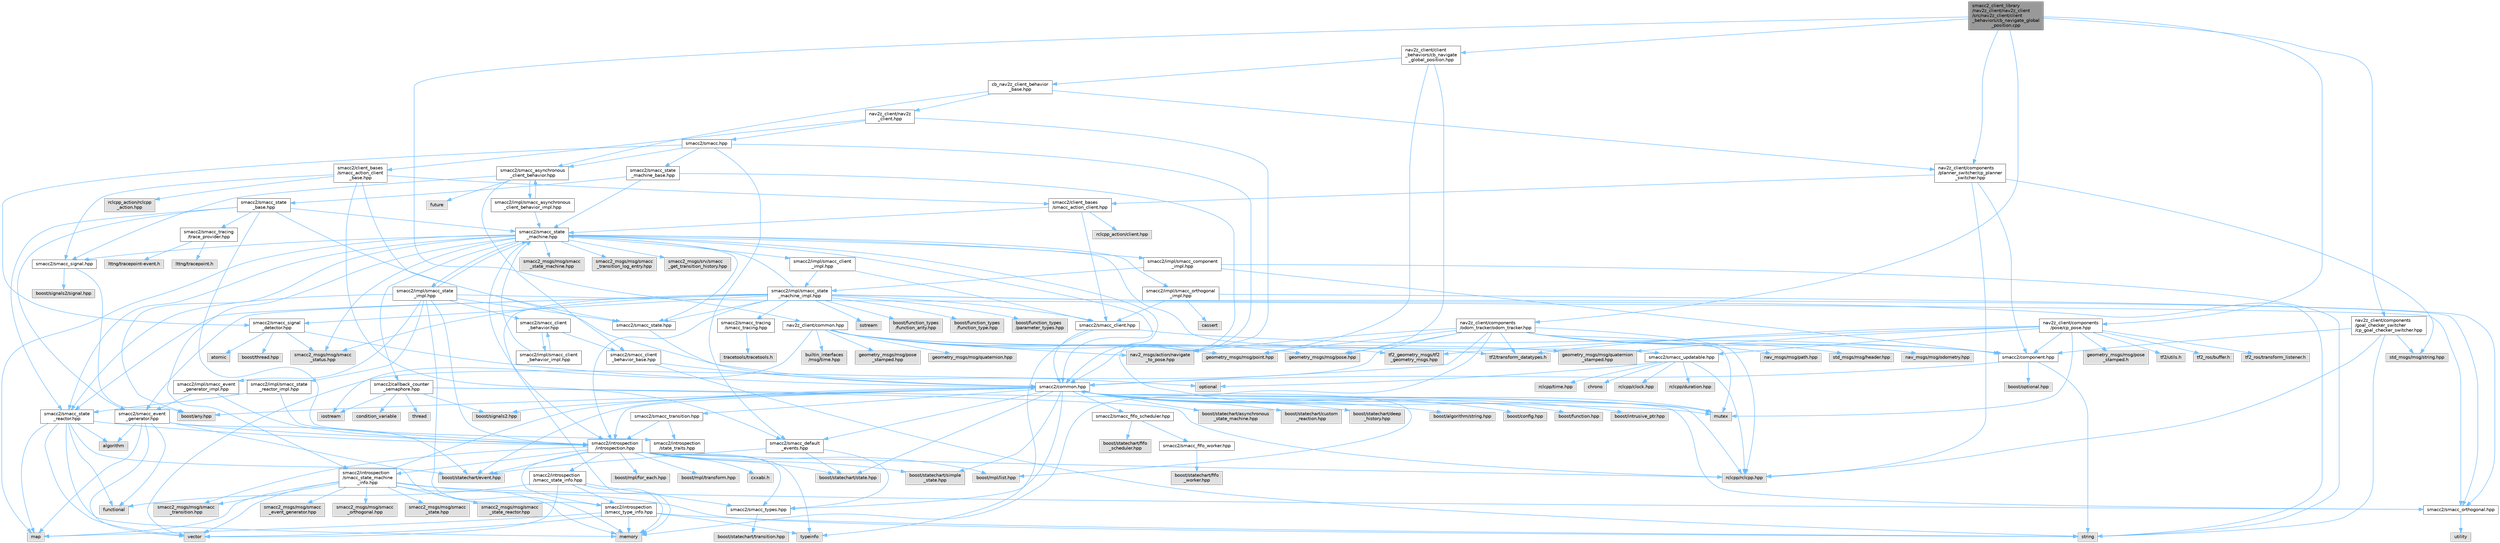 digraph "smacc2_client_library/nav2z_client/nav2z_client/src/nav2z_client/client_behaviors/cb_navigate_global_position.cpp"
{
 // LATEX_PDF_SIZE
  bgcolor="transparent";
  edge [fontname=Helvetica,fontsize=10,labelfontname=Helvetica,labelfontsize=10];
  node [fontname=Helvetica,fontsize=10,shape=box,height=0.2,width=0.4];
  Node1 [label="smacc2_client_library\l/nav2z_client/nav2z_client\l/src/nav2z_client/client\l_behaviors/cb_navigate_global\l_position.cpp",height=0.2,width=0.4,color="gray40", fillcolor="grey60", style="filled", fontcolor="black",tooltip=" "];
  Node1 -> Node2 [color="steelblue1",style="solid"];
  Node2 [label="nav2z_client/common.hpp",height=0.2,width=0.4,color="grey40", fillcolor="white", style="filled",URL="$client__library_2nav2z__client_2nav2z__client_2include_2nav2z__client_2common_8hpp.html",tooltip=" "];
  Node2 -> Node3 [color="steelblue1",style="solid"];
  Node3 [label="iostream",height=0.2,width=0.4,color="grey60", fillcolor="#E0E0E0", style="filled",tooltip=" "];
  Node2 -> Node4 [color="steelblue1",style="solid"];
  Node4 [label="tf2/transform_datatypes.h",height=0.2,width=0.4,color="grey60", fillcolor="#E0E0E0", style="filled",tooltip=" "];
  Node2 -> Node5 [color="steelblue1",style="solid"];
  Node5 [label="builtin_interfaces\l/msg/time.hpp",height=0.2,width=0.4,color="grey60", fillcolor="#E0E0E0", style="filled",tooltip=" "];
  Node2 -> Node6 [color="steelblue1",style="solid"];
  Node6 [label="geometry_msgs/msg/point.hpp",height=0.2,width=0.4,color="grey60", fillcolor="#E0E0E0", style="filled",tooltip=" "];
  Node2 -> Node7 [color="steelblue1",style="solid"];
  Node7 [label="geometry_msgs/msg/pose.hpp",height=0.2,width=0.4,color="grey60", fillcolor="#E0E0E0", style="filled",tooltip=" "];
  Node2 -> Node8 [color="steelblue1",style="solid"];
  Node8 [label="geometry_msgs/msg/pose\l_stamped.hpp",height=0.2,width=0.4,color="grey60", fillcolor="#E0E0E0", style="filled",tooltip=" "];
  Node2 -> Node9 [color="steelblue1",style="solid"];
  Node9 [label="geometry_msgs/msg/quaternion.hpp",height=0.2,width=0.4,color="grey60", fillcolor="#E0E0E0", style="filled",tooltip=" "];
  Node2 -> Node10 [color="steelblue1",style="solid"];
  Node10 [label="geometry_msgs/msg/quaternion\l_stamped.hpp",height=0.2,width=0.4,color="grey60", fillcolor="#E0E0E0", style="filled",tooltip=" "];
  Node2 -> Node11 [color="steelblue1",style="solid"];
  Node11 [label="nav2_msgs/action/navigate\l_to_pose.hpp",height=0.2,width=0.4,color="grey60", fillcolor="#E0E0E0", style="filled",tooltip=" "];
  Node2 -> Node12 [color="steelblue1",style="solid"];
  Node12 [label="tf2_geometry_msgs/tf2\l_geometry_msgs.hpp",height=0.2,width=0.4,color="grey60", fillcolor="#E0E0E0", style="filled",tooltip=" "];
  Node1 -> Node13 [color="steelblue1",style="solid"];
  Node13 [label="nav2z_client/client\l_behaviors/cb_navigate\l_global_position.hpp",height=0.2,width=0.4,color="grey40", fillcolor="white", style="filled",URL="$cb__navigate__global__position_8hpp.html",tooltip=" "];
  Node13 -> Node6 [color="steelblue1",style="solid"];
  Node13 -> Node7 [color="steelblue1",style="solid"];
  Node13 -> Node14 [color="steelblue1",style="solid"];
  Node14 [label="cb_nav2z_client_behavior\l_base.hpp",height=0.2,width=0.4,color="grey40", fillcolor="white", style="filled",URL="$cb__nav2z__client__behavior__base_8hpp.html",tooltip=" "];
  Node14 -> Node15 [color="steelblue1",style="solid"];
  Node15 [label="nav2z_client/components\l/planner_switcher/cp_planner\l_switcher.hpp",height=0.2,width=0.4,color="grey40", fillcolor="white", style="filled",URL="$cp__planner__switcher_8hpp.html",tooltip=" "];
  Node15 -> Node16 [color="steelblue1",style="solid"];
  Node16 [label="rclcpp/rclcpp.hpp",height=0.2,width=0.4,color="grey60", fillcolor="#E0E0E0", style="filled",tooltip=" "];
  Node15 -> Node17 [color="steelblue1",style="solid"];
  Node17 [label="smacc2/client_bases\l/smacc_action_client.hpp",height=0.2,width=0.4,color="grey40", fillcolor="white", style="filled",URL="$smacc__action__client_8hpp.html",tooltip=" "];
  Node17 -> Node18 [color="steelblue1",style="solid"];
  Node18 [label="smacc2/smacc_client.hpp",height=0.2,width=0.4,color="grey40", fillcolor="white", style="filled",URL="$smacc__client_8hpp.html",tooltip=" "];
  Node18 -> Node19 [color="steelblue1",style="solid"];
  Node19 [label="smacc2/common.hpp",height=0.2,width=0.4,color="grey40", fillcolor="white", style="filled",URL="$include_2smacc2_2common_8hpp.html",tooltip=" "];
  Node19 -> Node20 [color="steelblue1",style="solid"];
  Node20 [label="boost/statechart/asynchronous\l_state_machine.hpp",height=0.2,width=0.4,color="grey60", fillcolor="#E0E0E0", style="filled",tooltip=" "];
  Node19 -> Node21 [color="steelblue1",style="solid"];
  Node21 [label="boost/statechart/custom\l_reaction.hpp",height=0.2,width=0.4,color="grey60", fillcolor="#E0E0E0", style="filled",tooltip=" "];
  Node19 -> Node22 [color="steelblue1",style="solid"];
  Node22 [label="boost/statechart/deep\l_history.hpp",height=0.2,width=0.4,color="grey60", fillcolor="#E0E0E0", style="filled",tooltip=" "];
  Node19 -> Node23 [color="steelblue1",style="solid"];
  Node23 [label="boost/statechart/event.hpp",height=0.2,width=0.4,color="grey60", fillcolor="#E0E0E0", style="filled",tooltip=" "];
  Node19 -> Node24 [color="steelblue1",style="solid"];
  Node24 [label="boost/statechart/simple\l_state.hpp",height=0.2,width=0.4,color="grey60", fillcolor="#E0E0E0", style="filled",tooltip=" "];
  Node19 -> Node25 [color="steelblue1",style="solid"];
  Node25 [label="boost/statechart/state.hpp",height=0.2,width=0.4,color="grey60", fillcolor="#E0E0E0", style="filled",tooltip=" "];
  Node19 -> Node26 [color="steelblue1",style="solid"];
  Node26 [label="boost/algorithm/string.hpp",height=0.2,width=0.4,color="grey60", fillcolor="#E0E0E0", style="filled",tooltip=" "];
  Node19 -> Node27 [color="steelblue1",style="solid"];
  Node27 [label="boost/any.hpp",height=0.2,width=0.4,color="grey60", fillcolor="#E0E0E0", style="filled",tooltip=" "];
  Node19 -> Node28 [color="steelblue1",style="solid"];
  Node28 [label="boost/config.hpp",height=0.2,width=0.4,color="grey60", fillcolor="#E0E0E0", style="filled",tooltip=" "];
  Node19 -> Node29 [color="steelblue1",style="solid"];
  Node29 [label="boost/function.hpp",height=0.2,width=0.4,color="grey60", fillcolor="#E0E0E0", style="filled",tooltip=" "];
  Node19 -> Node30 [color="steelblue1",style="solid"];
  Node30 [label="boost/intrusive_ptr.hpp",height=0.2,width=0.4,color="grey60", fillcolor="#E0E0E0", style="filled",tooltip=" "];
  Node19 -> Node31 [color="steelblue1",style="solid"];
  Node31 [label="boost/mpl/list.hpp",height=0.2,width=0.4,color="grey60", fillcolor="#E0E0E0", style="filled",tooltip=" "];
  Node19 -> Node32 [color="steelblue1",style="solid"];
  Node32 [label="boost/signals2.hpp",height=0.2,width=0.4,color="grey60", fillcolor="#E0E0E0", style="filled",tooltip=" "];
  Node19 -> Node33 [color="steelblue1",style="solid"];
  Node33 [label="mutex",height=0.2,width=0.4,color="grey60", fillcolor="#E0E0E0", style="filled",tooltip=" "];
  Node19 -> Node16 [color="steelblue1",style="solid"];
  Node19 -> Node34 [color="steelblue1",style="solid"];
  Node34 [label="smacc2/introspection\l/introspection.hpp",height=0.2,width=0.4,color="grey40", fillcolor="white", style="filled",URL="$introspection_8hpp.html",tooltip=" "];
  Node34 -> Node23 [color="steelblue1",style="solid"];
  Node34 -> Node24 [color="steelblue1",style="solid"];
  Node34 -> Node25 [color="steelblue1",style="solid"];
  Node34 -> Node35 [color="steelblue1",style="solid"];
  Node35 [label="boost/mpl/for_each.hpp",height=0.2,width=0.4,color="grey60", fillcolor="#E0E0E0", style="filled",tooltip=" "];
  Node34 -> Node31 [color="steelblue1",style="solid"];
  Node34 -> Node36 [color="steelblue1",style="solid"];
  Node36 [label="boost/mpl/transform.hpp",height=0.2,width=0.4,color="grey60", fillcolor="#E0E0E0", style="filled",tooltip=" "];
  Node34 -> Node16 [color="steelblue1",style="solid"];
  Node34 -> Node37 [color="steelblue1",style="solid"];
  Node37 [label="typeinfo",height=0.2,width=0.4,color="grey60", fillcolor="#E0E0E0", style="filled",tooltip=" "];
  Node34 -> Node38 [color="steelblue1",style="solid"];
  Node38 [label="smacc2/introspection\l/smacc_state_info.hpp",height=0.2,width=0.4,color="grey40", fillcolor="white", style="filled",URL="$smacc__state__info_8hpp.html",tooltip=" "];
  Node38 -> Node39 [color="steelblue1",style="solid"];
  Node39 [label="functional",height=0.2,width=0.4,color="grey60", fillcolor="#E0E0E0", style="filled",tooltip=" "];
  Node38 -> Node40 [color="steelblue1",style="solid"];
  Node40 [label="memory",height=0.2,width=0.4,color="grey60", fillcolor="#E0E0E0", style="filled",tooltip=" "];
  Node38 -> Node41 [color="steelblue1",style="solid"];
  Node41 [label="smacc2/introspection\l/smacc_type_info.hpp",height=0.2,width=0.4,color="grey40", fillcolor="white", style="filled",URL="$smacc__type__info_8hpp.html",tooltip=" "];
  Node41 -> Node42 [color="steelblue1",style="solid"];
  Node42 [label="map",height=0.2,width=0.4,color="grey60", fillcolor="#E0E0E0", style="filled",tooltip=" "];
  Node41 -> Node40 [color="steelblue1",style="solid"];
  Node41 -> Node43 [color="steelblue1",style="solid"];
  Node43 [label="string",height=0.2,width=0.4,color="grey60", fillcolor="#E0E0E0", style="filled",tooltip=" "];
  Node41 -> Node37 [color="steelblue1",style="solid"];
  Node41 -> Node44 [color="steelblue1",style="solid"];
  Node44 [label="vector",height=0.2,width=0.4,color="grey60", fillcolor="#E0E0E0", style="filled",tooltip=" "];
  Node38 -> Node45 [color="steelblue1",style="solid"];
  Node45 [label="smacc2/smacc_types.hpp",height=0.2,width=0.4,color="grey40", fillcolor="white", style="filled",URL="$smacc__types_8hpp.html",tooltip=" "];
  Node45 -> Node46 [color="steelblue1",style="solid"];
  Node46 [label="boost/statechart/transition.hpp",height=0.2,width=0.4,color="grey60", fillcolor="#E0E0E0", style="filled",tooltip=" "];
  Node38 -> Node44 [color="steelblue1",style="solid"];
  Node34 -> Node41 [color="steelblue1",style="solid"];
  Node34 -> Node45 [color="steelblue1",style="solid"];
  Node34 -> Node47 [color="steelblue1",style="solid"];
  Node47 [label="cxxabi.h",height=0.2,width=0.4,color="grey60", fillcolor="#E0E0E0", style="filled",tooltip=" "];
  Node34 -> Node48 [color="steelblue1",style="solid"];
  Node48 [label="smacc2_msgs/msg/smacc\l_transition.hpp",height=0.2,width=0.4,color="grey60", fillcolor="#E0E0E0", style="filled",tooltip=" "];
  Node34 -> Node49 [color="steelblue1",style="solid"];
  Node49 [label="smacc2/introspection\l/smacc_state_machine\l_info.hpp",height=0.2,width=0.4,color="grey40", fillcolor="white", style="filled",URL="$smacc__state__machine__info_8hpp.html",tooltip=" "];
  Node49 -> Node42 [color="steelblue1",style="solid"];
  Node49 -> Node40 [color="steelblue1",style="solid"];
  Node49 -> Node43 [color="steelblue1",style="solid"];
  Node49 -> Node44 [color="steelblue1",style="solid"];
  Node49 -> Node19 [color="steelblue1",style="solid"];
  Node49 -> Node50 [color="steelblue1",style="solid"];
  Node50 [label="smacc2/smacc_orthogonal.hpp",height=0.2,width=0.4,color="grey40", fillcolor="white", style="filled",URL="$smacc__orthogonal_8hpp.html",tooltip=" "];
  Node50 -> Node19 [color="steelblue1",style="solid"];
  Node50 -> Node51 [color="steelblue1",style="solid"];
  Node51 [label="utility",height=0.2,width=0.4,color="grey60", fillcolor="#E0E0E0", style="filled",tooltip=" "];
  Node49 -> Node52 [color="steelblue1",style="solid"];
  Node52 [label="smacc2_msgs/msg/smacc\l_event_generator.hpp",height=0.2,width=0.4,color="grey60", fillcolor="#E0E0E0", style="filled",tooltip=" "];
  Node49 -> Node53 [color="steelblue1",style="solid"];
  Node53 [label="smacc2_msgs/msg/smacc\l_orthogonal.hpp",height=0.2,width=0.4,color="grey60", fillcolor="#E0E0E0", style="filled",tooltip=" "];
  Node49 -> Node54 [color="steelblue1",style="solid"];
  Node54 [label="smacc2_msgs/msg/smacc\l_state.hpp",height=0.2,width=0.4,color="grey60", fillcolor="#E0E0E0", style="filled",tooltip=" "];
  Node49 -> Node55 [color="steelblue1",style="solid"];
  Node55 [label="smacc2_msgs/msg/smacc\l_state_reactor.hpp",height=0.2,width=0.4,color="grey60", fillcolor="#E0E0E0", style="filled",tooltip=" "];
  Node49 -> Node48 [color="steelblue1",style="solid"];
  Node19 -> Node56 [color="steelblue1",style="solid"];
  Node56 [label="smacc2/smacc_fifo_scheduler.hpp",height=0.2,width=0.4,color="grey40", fillcolor="white", style="filled",URL="$smacc__fifo__scheduler_8hpp.html",tooltip=" "];
  Node56 -> Node57 [color="steelblue1",style="solid"];
  Node57 [label="boost/statechart/fifo\l_scheduler.hpp",height=0.2,width=0.4,color="grey60", fillcolor="#E0E0E0", style="filled",tooltip=" "];
  Node56 -> Node58 [color="steelblue1",style="solid"];
  Node58 [label="smacc2/smacc_fifo_worker.hpp",height=0.2,width=0.4,color="grey40", fillcolor="white", style="filled",URL="$smacc__fifo__worker_8hpp.html",tooltip=" "];
  Node58 -> Node59 [color="steelblue1",style="solid"];
  Node59 [label="boost/statechart/fifo\l_worker.hpp",height=0.2,width=0.4,color="grey60", fillcolor="#E0E0E0", style="filled",tooltip=" "];
  Node19 -> Node45 [color="steelblue1",style="solid"];
  Node19 -> Node60 [color="steelblue1",style="solid"];
  Node60 [label="smacc2/smacc_default\l_events.hpp",height=0.2,width=0.4,color="grey40", fillcolor="white", style="filled",URL="$smacc__default__events_8hpp.html",tooltip=" "];
  Node60 -> Node45 [color="steelblue1",style="solid"];
  Node60 -> Node23 [color="steelblue1",style="solid"];
  Node60 -> Node25 [color="steelblue1",style="solid"];
  Node19 -> Node61 [color="steelblue1",style="solid"];
  Node61 [label="smacc2/smacc_transition.hpp",height=0.2,width=0.4,color="grey40", fillcolor="white", style="filled",URL="$smacc__transition_8hpp.html",tooltip=" "];
  Node61 -> Node34 [color="steelblue1",style="solid"];
  Node61 -> Node62 [color="steelblue1",style="solid"];
  Node62 [label="smacc2/introspection\l/state_traits.hpp",height=0.2,width=0.4,color="grey40", fillcolor="white", style="filled",URL="$state__traits_8hpp.html",tooltip=" "];
  Node18 -> Node63 [color="steelblue1",style="solid"];
  Node63 [label="smacc2/component.hpp",height=0.2,width=0.4,color="grey40", fillcolor="white", style="filled",URL="$component_8hpp.html",tooltip=" "];
  Node63 -> Node43 [color="steelblue1",style="solid"];
  Node63 -> Node64 [color="steelblue1",style="solid"];
  Node64 [label="boost/optional.hpp",height=0.2,width=0.4,color="grey60", fillcolor="#E0E0E0", style="filled",tooltip=" "];
  Node63 -> Node19 [color="steelblue1",style="solid"];
  Node18 -> Node37 [color="steelblue1",style="solid"];
  Node17 -> Node65 [color="steelblue1",style="solid"];
  Node65 [label="smacc2/smacc_state\l_machine.hpp",height=0.2,width=0.4,color="grey40", fillcolor="white", style="filled",URL="$smacc__state__machine_8hpp.html",tooltip=" "];
  Node65 -> Node27 [color="steelblue1",style="solid"];
  Node65 -> Node42 [color="steelblue1",style="solid"];
  Node65 -> Node33 [color="steelblue1",style="solid"];
  Node65 -> Node19 [color="steelblue1",style="solid"];
  Node65 -> Node34 [color="steelblue1",style="solid"];
  Node65 -> Node49 [color="steelblue1",style="solid"];
  Node65 -> Node66 [color="steelblue1",style="solid"];
  Node66 [label="smacc2/smacc_signal.hpp",height=0.2,width=0.4,color="grey40", fillcolor="white", style="filled",URL="$smacc__signal_8hpp.html",tooltip=" "];
  Node66 -> Node27 [color="steelblue1",style="solid"];
  Node66 -> Node67 [color="steelblue1",style="solid"];
  Node67 [label="boost/signals2/signal.hpp",height=0.2,width=0.4,color="grey60", fillcolor="#E0E0E0", style="filled",tooltip=" "];
  Node65 -> Node68 [color="steelblue1",style="solid"];
  Node68 [label="smacc2/smacc_updatable.hpp",height=0.2,width=0.4,color="grey40", fillcolor="white", style="filled",URL="$smacc__updatable_8hpp.html",tooltip=" "];
  Node68 -> Node69 [color="steelblue1",style="solid"];
  Node69 [label="chrono",height=0.2,width=0.4,color="grey60", fillcolor="#E0E0E0", style="filled",tooltip=" "];
  Node68 -> Node70 [color="steelblue1",style="solid"];
  Node70 [label="optional",height=0.2,width=0.4,color="grey60", fillcolor="#E0E0E0", style="filled",tooltip=" "];
  Node68 -> Node71 [color="steelblue1",style="solid"];
  Node71 [label="rclcpp/clock.hpp",height=0.2,width=0.4,color="grey60", fillcolor="#E0E0E0", style="filled",tooltip=" "];
  Node68 -> Node72 [color="steelblue1",style="solid"];
  Node72 [label="rclcpp/duration.hpp",height=0.2,width=0.4,color="grey60", fillcolor="#E0E0E0", style="filled",tooltip=" "];
  Node68 -> Node16 [color="steelblue1",style="solid"];
  Node68 -> Node73 [color="steelblue1",style="solid"];
  Node73 [label="rclcpp/time.hpp",height=0.2,width=0.4,color="grey60", fillcolor="#E0E0E0", style="filled",tooltip=" "];
  Node65 -> Node74 [color="steelblue1",style="solid"];
  Node74 [label="smacc2_msgs/msg/smacc\l_state_machine.hpp",height=0.2,width=0.4,color="grey60", fillcolor="#E0E0E0", style="filled",tooltip=" "];
  Node65 -> Node75 [color="steelblue1",style="solid"];
  Node75 [label="smacc2_msgs/msg/smacc\l_status.hpp",height=0.2,width=0.4,color="grey60", fillcolor="#E0E0E0", style="filled",tooltip=" "];
  Node65 -> Node76 [color="steelblue1",style="solid"];
  Node76 [label="smacc2_msgs/msg/smacc\l_transition_log_entry.hpp",height=0.2,width=0.4,color="grey60", fillcolor="#E0E0E0", style="filled",tooltip=" "];
  Node65 -> Node77 [color="steelblue1",style="solid"];
  Node77 [label="smacc2_msgs/srv/smacc\l_get_transition_history.hpp",height=0.2,width=0.4,color="grey60", fillcolor="#E0E0E0", style="filled",tooltip=" "];
  Node65 -> Node78 [color="steelblue1",style="solid"];
  Node78 [label="smacc2/callback_counter\l_semaphore.hpp",height=0.2,width=0.4,color="grey40", fillcolor="white", style="filled",URL="$callback__counter__semaphore_8hpp.html",tooltip=" "];
  Node78 -> Node32 [color="steelblue1",style="solid"];
  Node78 -> Node79 [color="steelblue1",style="solid"];
  Node79 [label="condition_variable",height=0.2,width=0.4,color="grey60", fillcolor="#E0E0E0", style="filled",tooltip=" "];
  Node78 -> Node3 [color="steelblue1",style="solid"];
  Node78 -> Node33 [color="steelblue1",style="solid"];
  Node78 -> Node16 [color="steelblue1",style="solid"];
  Node78 -> Node80 [color="steelblue1",style="solid"];
  Node80 [label="thread",height=0.2,width=0.4,color="grey60", fillcolor="#E0E0E0", style="filled",tooltip=" "];
  Node65 -> Node81 [color="steelblue1",style="solid"];
  Node81 [label="smacc2/smacc_state.hpp",height=0.2,width=0.4,color="grey40", fillcolor="white", style="filled",URL="$smacc__state_8hpp.html",tooltip=" "];
  Node81 -> Node19 [color="steelblue1",style="solid"];
  Node65 -> Node82 [color="steelblue1",style="solid"];
  Node82 [label="smacc2/smacc_state\l_reactor.hpp",height=0.2,width=0.4,color="grey40", fillcolor="white", style="filled",URL="$smacc__state__reactor_8hpp.html",tooltip=" "];
  Node82 -> Node83 [color="steelblue1",style="solid"];
  Node83 [label="algorithm",height=0.2,width=0.4,color="grey60", fillcolor="#E0E0E0", style="filled",tooltip=" "];
  Node82 -> Node23 [color="steelblue1",style="solid"];
  Node82 -> Node39 [color="steelblue1",style="solid"];
  Node82 -> Node42 [color="steelblue1",style="solid"];
  Node82 -> Node40 [color="steelblue1",style="solid"];
  Node82 -> Node34 [color="steelblue1",style="solid"];
  Node82 -> Node44 [color="steelblue1",style="solid"];
  Node65 -> Node84 [color="steelblue1",style="solid"];
  Node84 [label="smacc2/impl/smacc_client\l_impl.hpp",height=0.2,width=0.4,color="grey40", fillcolor="white", style="filled",URL="$smacc__client__impl_8hpp.html",tooltip=" "];
  Node84 -> Node85 [color="steelblue1",style="solid"];
  Node85 [label="smacc2/impl/smacc_state\l_machine_impl.hpp",height=0.2,width=0.4,color="grey40", fillcolor="white", style="filled",URL="$smacc__state__machine__impl_8hpp.html",tooltip=" "];
  Node85 -> Node40 [color="steelblue1",style="solid"];
  Node85 -> Node86 [color="steelblue1",style="solid"];
  Node86 [label="sstream",height=0.2,width=0.4,color="grey60", fillcolor="#E0E0E0", style="filled",tooltip=" "];
  Node85 -> Node43 [color="steelblue1",style="solid"];
  Node85 -> Node34 [color="steelblue1",style="solid"];
  Node85 -> Node18 [color="steelblue1",style="solid"];
  Node85 -> Node87 [color="steelblue1",style="solid"];
  Node87 [label="smacc2/smacc_event\l_generator.hpp",height=0.2,width=0.4,color="grey40", fillcolor="white", style="filled",URL="$smacc__event__generator_8hpp.html",tooltip=" "];
  Node87 -> Node83 [color="steelblue1",style="solid"];
  Node87 -> Node23 [color="steelblue1",style="solid"];
  Node87 -> Node39 [color="steelblue1",style="solid"];
  Node87 -> Node42 [color="steelblue1",style="solid"];
  Node87 -> Node40 [color="steelblue1",style="solid"];
  Node87 -> Node34 [color="steelblue1",style="solid"];
  Node87 -> Node44 [color="steelblue1",style="solid"];
  Node85 -> Node50 [color="steelblue1",style="solid"];
  Node85 -> Node88 [color="steelblue1",style="solid"];
  Node88 [label="smacc2/smacc_signal\l_detector.hpp",height=0.2,width=0.4,color="grey40", fillcolor="white", style="filled",URL="$smacc__signal__detector_8hpp.html",tooltip=" "];
  Node88 -> Node89 [color="steelblue1",style="solid"];
  Node89 [label="atomic",height=0.2,width=0.4,color="grey60", fillcolor="#E0E0E0", style="filled",tooltip=" "];
  Node88 -> Node90 [color="steelblue1",style="solid"];
  Node90 [label="boost/thread.hpp",height=0.2,width=0.4,color="grey60", fillcolor="#E0E0E0", style="filled",tooltip=" "];
  Node88 -> Node19 [color="steelblue1",style="solid"];
  Node88 -> Node75 [color="steelblue1",style="solid"];
  Node85 -> Node81 [color="steelblue1",style="solid"];
  Node85 -> Node65 [color="steelblue1",style="solid"];
  Node85 -> Node82 [color="steelblue1",style="solid"];
  Node85 -> Node91 [color="steelblue1",style="solid"];
  Node91 [label="boost/function_types\l/function_arity.hpp",height=0.2,width=0.4,color="grey60", fillcolor="#E0E0E0", style="filled",tooltip=" "];
  Node85 -> Node92 [color="steelblue1",style="solid"];
  Node92 [label="boost/function_types\l/function_type.hpp",height=0.2,width=0.4,color="grey60", fillcolor="#E0E0E0", style="filled",tooltip=" "];
  Node85 -> Node93 [color="steelblue1",style="solid"];
  Node93 [label="boost/function_types\l/parameter_types.hpp",height=0.2,width=0.4,color="grey60", fillcolor="#E0E0E0", style="filled",tooltip=" "];
  Node85 -> Node94 [color="steelblue1",style="solid"];
  Node94 [label="smacc2/smacc_tracing\l/smacc_tracing.hpp",height=0.2,width=0.4,color="grey40", fillcolor="white", style="filled",URL="$smacc__tracing_8hpp.html",tooltip=" "];
  Node94 -> Node95 [color="steelblue1",style="solid"];
  Node95 [label="tracetools/tracetools.h",height=0.2,width=0.4,color="grey60", fillcolor="#E0E0E0", style="filled",tooltip=" "];
  Node85 -> Node75 [color="steelblue1",style="solid"];
  Node84 -> Node18 [color="steelblue1",style="solid"];
  Node65 -> Node96 [color="steelblue1",style="solid"];
  Node96 [label="smacc2/impl/smacc_component\l_impl.hpp",height=0.2,width=0.4,color="grey40", fillcolor="white", style="filled",URL="$smacc__component__impl_8hpp.html",tooltip=" "];
  Node96 -> Node43 [color="steelblue1",style="solid"];
  Node96 -> Node63 [color="steelblue1",style="solid"];
  Node96 -> Node85 [color="steelblue1",style="solid"];
  Node65 -> Node97 [color="steelblue1",style="solid"];
  Node97 [label="smacc2/impl/smacc_orthogonal\l_impl.hpp",height=0.2,width=0.4,color="grey40", fillcolor="white", style="filled",URL="$smacc__orthogonal__impl_8hpp.html",tooltip=" "];
  Node97 -> Node98 [color="steelblue1",style="solid"];
  Node98 [label="cassert",height=0.2,width=0.4,color="grey60", fillcolor="#E0E0E0", style="filled",tooltip=" "];
  Node97 -> Node18 [color="steelblue1",style="solid"];
  Node97 -> Node50 [color="steelblue1",style="solid"];
  Node65 -> Node99 [color="steelblue1",style="solid"];
  Node99 [label="smacc2/impl/smacc_state\l_impl.hpp",height=0.2,width=0.4,color="grey40", fillcolor="white", style="filled",URL="$smacc__state__impl_8hpp.html",tooltip=" "];
  Node99 -> Node34 [color="steelblue1",style="solid"];
  Node99 -> Node100 [color="steelblue1",style="solid"];
  Node100 [label="smacc2/smacc_client\l_behavior.hpp",height=0.2,width=0.4,color="grey40", fillcolor="white", style="filled",URL="$smacc__client__behavior_8hpp.html",tooltip=" "];
  Node100 -> Node101 [color="steelblue1",style="solid"];
  Node101 [label="smacc2/smacc_client\l_behavior_base.hpp",height=0.2,width=0.4,color="grey40", fillcolor="white", style="filled",URL="$smacc__client__behavior__base_8hpp.html",tooltip=" "];
  Node101 -> Node43 [color="steelblue1",style="solid"];
  Node101 -> Node19 [color="steelblue1",style="solid"];
  Node100 -> Node102 [color="steelblue1",style="solid"];
  Node102 [label="smacc2/impl/smacc_client\l_behavior_impl.hpp",height=0.2,width=0.4,color="grey40", fillcolor="white", style="filled",URL="$smacc__client__behavior__impl_8hpp.html",tooltip=" "];
  Node102 -> Node100 [color="steelblue1",style="solid"];
  Node102 -> Node65 [color="steelblue1",style="solid"];
  Node99 -> Node50 [color="steelblue1",style="solid"];
  Node99 -> Node81 [color="steelblue1",style="solid"];
  Node99 -> Node82 [color="steelblue1",style="solid"];
  Node99 -> Node41 [color="steelblue1",style="solid"];
  Node99 -> Node65 [color="steelblue1",style="solid"];
  Node99 -> Node103 [color="steelblue1",style="solid"];
  Node103 [label="smacc2/impl/smacc_event\l_generator_impl.hpp",height=0.2,width=0.4,color="grey40", fillcolor="white", style="filled",URL="$smacc__event__generator__impl_8hpp.html",tooltip=" "];
  Node103 -> Node34 [color="steelblue1",style="solid"];
  Node103 -> Node87 [color="steelblue1",style="solid"];
  Node99 -> Node104 [color="steelblue1",style="solid"];
  Node104 [label="smacc2/impl/smacc_state\l_reactor_impl.hpp",height=0.2,width=0.4,color="grey40", fillcolor="white", style="filled",URL="$smacc__state__reactor__impl_8hpp.html",tooltip=" "];
  Node104 -> Node34 [color="steelblue1",style="solid"];
  Node104 -> Node82 [color="steelblue1",style="solid"];
  Node17 -> Node105 [color="steelblue1",style="solid"];
  Node105 [label="rclcpp_action/client.hpp",height=0.2,width=0.4,color="grey60", fillcolor="#E0E0E0", style="filled",tooltip=" "];
  Node15 -> Node63 [color="steelblue1",style="solid"];
  Node15 -> Node106 [color="steelblue1",style="solid"];
  Node106 [label="std_msgs/msg/string.hpp",height=0.2,width=0.4,color="grey60", fillcolor="#E0E0E0", style="filled",tooltip=" "];
  Node14 -> Node107 [color="steelblue1",style="solid"];
  Node107 [label="nav2z_client/nav2z\l_client.hpp",height=0.2,width=0.4,color="grey40", fillcolor="white", style="filled",URL="$nav2z__client_8hpp.html",tooltip=" "];
  Node107 -> Node108 [color="steelblue1",style="solid"];
  Node108 [label="smacc2/client_bases\l/smacc_action_client\l_base.hpp",height=0.2,width=0.4,color="grey40", fillcolor="white", style="filled",URL="$smacc__action__client__base_8hpp.html",tooltip=" "];
  Node108 -> Node17 [color="steelblue1",style="solid"];
  Node108 -> Node60 [color="steelblue1",style="solid"];
  Node108 -> Node66 [color="steelblue1",style="solid"];
  Node108 -> Node70 [color="steelblue1",style="solid"];
  Node108 -> Node109 [color="steelblue1",style="solid"];
  Node109 [label="rclcpp_action/rclcpp\l_action.hpp",height=0.2,width=0.4,color="grey60", fillcolor="#E0E0E0", style="filled",tooltip=" "];
  Node107 -> Node110 [color="steelblue1",style="solid"];
  Node110 [label="smacc2/smacc.hpp",height=0.2,width=0.4,color="grey40", fillcolor="white", style="filled",URL="$smacc_8hpp.html",tooltip=" "];
  Node110 -> Node19 [color="steelblue1",style="solid"];
  Node110 -> Node111 [color="steelblue1",style="solid"];
  Node111 [label="smacc2/smacc_asynchronous\l_client_behavior.hpp",height=0.2,width=0.4,color="grey40", fillcolor="white", style="filled",URL="$smacc__asynchronous__client__behavior_8hpp.html",tooltip=" "];
  Node111 -> Node112 [color="steelblue1",style="solid"];
  Node112 [label="future",height=0.2,width=0.4,color="grey60", fillcolor="#E0E0E0", style="filled",tooltip=" "];
  Node111 -> Node101 [color="steelblue1",style="solid"];
  Node111 -> Node66 [color="steelblue1",style="solid"];
  Node111 -> Node113 [color="steelblue1",style="solid"];
  Node113 [label="smacc2/impl/smacc_asynchronous\l_client_behavior_impl.hpp",height=0.2,width=0.4,color="grey40", fillcolor="white", style="filled",URL="$smacc__asynchronous__client__behavior__impl_8hpp.html",tooltip=" "];
  Node113 -> Node111 [color="steelblue1",style="solid"];
  Node113 -> Node65 [color="steelblue1",style="solid"];
  Node110 -> Node60 [color="steelblue1",style="solid"];
  Node110 -> Node88 [color="steelblue1",style="solid"];
  Node110 -> Node114 [color="steelblue1",style="solid"];
  Node114 [label="smacc2/smacc_state\l_machine_base.hpp",height=0.2,width=0.4,color="grey40", fillcolor="white", style="filled",URL="$smacc__state__machine__base_8hpp.html",tooltip=" "];
  Node114 -> Node19 [color="steelblue1",style="solid"];
  Node114 -> Node115 [color="steelblue1",style="solid"];
  Node115 [label="smacc2/smacc_state\l_base.hpp",height=0.2,width=0.4,color="grey40", fillcolor="white", style="filled",URL="$smacc__state__base_8hpp.html",tooltip=" "];
  Node115 -> Node62 [color="steelblue1",style="solid"];
  Node115 -> Node87 [color="steelblue1",style="solid"];
  Node115 -> Node81 [color="steelblue1",style="solid"];
  Node115 -> Node65 [color="steelblue1",style="solid"];
  Node115 -> Node82 [color="steelblue1",style="solid"];
  Node115 -> Node116 [color="steelblue1",style="solid"];
  Node116 [label="smacc2/smacc_tracing\l/trace_provider.hpp",height=0.2,width=0.4,color="grey40", fillcolor="white", style="filled",URL="$trace__provider_8hpp.html",tooltip=" "];
  Node116 -> Node117 [color="steelblue1",style="solid"];
  Node117 [label="lttng/tracepoint.h",height=0.2,width=0.4,color="grey60", fillcolor="#E0E0E0", style="filled",tooltip=" "];
  Node116 -> Node118 [color="steelblue1",style="solid"];
  Node118 [label="lttng/tracepoint-event.h",height=0.2,width=0.4,color="grey60", fillcolor="#E0E0E0", style="filled",tooltip=" "];
  Node114 -> Node65 [color="steelblue1",style="solid"];
  Node107 -> Node11 [color="steelblue1",style="solid"];
  Node14 -> Node111 [color="steelblue1",style="solid"];
  Node1 -> Node119 [color="steelblue1",style="solid"];
  Node119 [label="nav2z_client/components\l/goal_checker_switcher\l/cp_goal_checker_switcher.hpp",height=0.2,width=0.4,color="grey40", fillcolor="white", style="filled",URL="$cp__goal__checker__switcher_8hpp.html",tooltip=" "];
  Node119 -> Node43 [color="steelblue1",style="solid"];
  Node119 -> Node16 [color="steelblue1",style="solid"];
  Node119 -> Node63 [color="steelblue1",style="solid"];
  Node119 -> Node106 [color="steelblue1",style="solid"];
  Node1 -> Node120 [color="steelblue1",style="solid"];
  Node120 [label="nav2z_client/components\l/odom_tracker/odom_tracker.hpp",height=0.2,width=0.4,color="grey40", fillcolor="white", style="filled",URL="$odom__tracker_8hpp.html",tooltip=" "];
  Node120 -> Node4 [color="steelblue1",style="solid"];
  Node120 -> Node19 [color="steelblue1",style="solid"];
  Node120 -> Node63 [color="steelblue1",style="solid"];
  Node120 -> Node16 [color="steelblue1",style="solid"];
  Node120 -> Node40 [color="steelblue1",style="solid"];
  Node120 -> Node33 [color="steelblue1",style="solid"];
  Node120 -> Node44 [color="steelblue1",style="solid"];
  Node120 -> Node6 [color="steelblue1",style="solid"];
  Node120 -> Node7 [color="steelblue1",style="solid"];
  Node120 -> Node11 [color="steelblue1",style="solid"];
  Node120 -> Node121 [color="steelblue1",style="solid"];
  Node121 [label="nav_msgs/msg/odometry.hpp",height=0.2,width=0.4,color="grey60", fillcolor="#E0E0E0", style="filled",tooltip=" "];
  Node120 -> Node122 [color="steelblue1",style="solid"];
  Node122 [label="nav_msgs/msg/path.hpp",height=0.2,width=0.4,color="grey60", fillcolor="#E0E0E0", style="filled",tooltip=" "];
  Node120 -> Node123 [color="steelblue1",style="solid"];
  Node123 [label="std_msgs/msg/header.hpp",height=0.2,width=0.4,color="grey60", fillcolor="#E0E0E0", style="filled",tooltip=" "];
  Node1 -> Node15 [color="steelblue1",style="solid"];
  Node1 -> Node124 [color="steelblue1",style="solid"];
  Node124 [label="nav2z_client/components\l/pose/cp_pose.hpp",height=0.2,width=0.4,color="grey40", fillcolor="white", style="filled",URL="$cp__pose_8hpp.html",tooltip=" "];
  Node124 -> Node33 [color="steelblue1",style="solid"];
  Node124 -> Node125 [color="steelblue1",style="solid"];
  Node125 [label="geometry_msgs/msg/pose\l_stamped.h",height=0.2,width=0.4,color="grey60", fillcolor="#E0E0E0", style="filled",tooltip=" "];
  Node124 -> Node4 [color="steelblue1",style="solid"];
  Node124 -> Node126 [color="steelblue1",style="solid"];
  Node126 [label="tf2/utils.h",height=0.2,width=0.4,color="grey60", fillcolor="#E0E0E0", style="filled",tooltip=" "];
  Node124 -> Node127 [color="steelblue1",style="solid"];
  Node127 [label="tf2_ros/buffer.h",height=0.2,width=0.4,color="grey60", fillcolor="#E0E0E0", style="filled",tooltip=" "];
  Node124 -> Node128 [color="steelblue1",style="solid"];
  Node128 [label="tf2_ros/transform_listener.h",height=0.2,width=0.4,color="grey60", fillcolor="#E0E0E0", style="filled",tooltip=" "];
  Node124 -> Node10 [color="steelblue1",style="solid"];
  Node124 -> Node12 [color="steelblue1",style="solid"];
  Node124 -> Node63 [color="steelblue1",style="solid"];
  Node124 -> Node68 [color="steelblue1",style="solid"];
}
